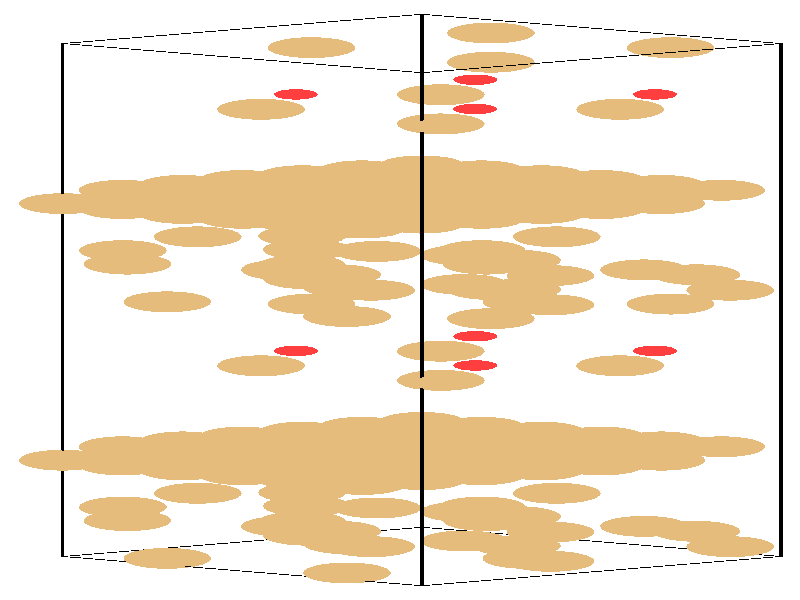 #include "colors.inc"
#include "finish.inc"

global_settings {assumed_gamma 1 max_trace_level 6}
background {color White}
camera {orthographic
  right -24.13*x up 76.08*y
  direction 1.00*z
  location <0,0,50.00> look_at <0,0,0>}
light_source {<  2.00,   3.00,  40.00> color White
  area_light <0.70, 0, 0>, <0, 0.70, 0>, 3, 3
  adaptive 1 jitter}

#declare simple = finish {phong 0.7}
#declare pale = finish {ambient .5 diffuse .85 roughness .001 specular 0.200 }
#declare intermediate = finish {ambient 0.3 diffuse 0.6 specular 0.10 roughness 0.04 }
#declare vmd = finish {ambient .0 diffuse .65 phong 0.1 phong_size 40. specular 0.500 }
#declare jmol = finish {ambient .2 diffuse .6 specular 1 roughness .001 metallic}
#declare ase2 = finish {ambient 0.05 brilliance 3 diffuse 0.6 metallic specular 0.70 roughness 0.04 reflection 0.15}
#declare ase3 = finish {ambient .15 brilliance 2 diffuse .6 metallic specular 1. roughness .001 reflection .0}
#declare glass = finish {ambient .05 diffuse .3 specular 1. roughness .001}
#declare glass2 = finish {ambient .0 diffuse .3 specular 1. reflection .25 roughness .001}
#declare Rcell = 0.050;
#declare Rbond = 0.100;

#macro atom(LOC, R, COL, TRANS, FIN)
  sphere{LOC, R texture{pigment{color COL transmit TRANS} finish{FIN}}}
#end
#macro constrain(LOC, R, COL, TRANS FIN)
union{torus{R, Rcell rotate 45*z texture{pigment{color COL transmit TRANS} finish{FIN}}}
      torus{R, Rcell rotate -45*z texture{pigment{color COL transmit TRANS} finish{FIN}}}
      translate LOC}
#end

cylinder {<-10.17, -32.52, -33.83>, <  0.66, -36.23, -23.65>, Rcell pigment {Black}}
cylinder {<  0.66, -28.82, -44.00>, < 11.49, -32.52, -33.83>, Rcell pigment {Black}}
cylinder {<  0.66,  36.23, -20.33>, < 11.49,  32.52, -10.15>, Rcell pigment {Black}}
cylinder {<-10.17,  32.52, -10.15>, <  0.66,  28.82,   0.03>, Rcell pigment {Black}}
cylinder {<-10.17, -32.52, -33.83>, <  0.66, -28.82, -44.00>, Rcell pigment {Black}}
cylinder {<  0.66, -36.23, -23.65>, < 11.49, -32.52, -33.83>, Rcell pigment {Black}}
cylinder {<  0.66,  28.82,   0.03>, < 11.49,  32.52, -10.15>, Rcell pigment {Black}}
cylinder {<-10.17,  32.52, -10.15>, <  0.66,  36.23, -20.33>, Rcell pigment {Black}}
cylinder {<-10.17, -32.52, -33.83>, <-10.17,  32.52, -10.15>, Rcell pigment {Black}}
cylinder {<  0.66, -36.23, -23.65>, <  0.66,  28.82,   0.03>, Rcell pigment {Black}}
cylinder {< 11.49, -32.52, -33.83>, < 11.49,  32.52, -10.15>, Rcell pigment {Black}}
cylinder {<  0.66, -28.82, -44.00>, <  0.66,  36.23, -20.33>, Rcell pigment {Black}}
atom(<-10.17, -20.31, -29.38>, 1.32, rgb <0.78, 0.50, 0.20>, 0.0, ase3) // #0 
atom(< -8.37, -20.92, -27.68>, 1.32, rgb <0.78, 0.50, 0.20>, 0.0, ase3) // #1 
atom(< -6.56, -21.54, -25.99>, 1.32, rgb <0.78, 0.50, 0.20>, 0.0, ase3) // #2 
atom(< -8.37, -19.69, -31.08>, 1.32, rgb <0.78, 0.50, 0.20>, 0.0, ase3) // #3 
atom(< -6.56, -20.31, -29.38>, 1.32, rgb <0.78, 0.50, 0.20>, 0.0, ase3) // #4 
atom(< -4.76, -20.92, -27.68>, 1.32, rgb <0.78, 0.50, 0.20>, 0.0, ase3) // #5 
atom(< -6.56, -19.07, -32.77>, 1.32, rgb <0.78, 0.50, 0.20>, 0.0, ase3) // #6 
atom(< -4.76, -19.69, -31.08>, 1.32, rgb <0.78, 0.50, 0.20>, 0.0, ase3) // #7 
atom(< -2.95, -20.31, -29.38>, 1.32, rgb <0.78, 0.50, 0.20>, 0.0, ase3) // #8 
atom(< -8.37, -18.61, -28.76>, 1.32, rgb <0.78, 0.50, 0.20>, 0.0, ase3) // #9 
atom(< -6.56, -19.23, -27.07>, 1.32, rgb <0.78, 0.50, 0.20>, 0.0, ase3) // #10 
atom(< -4.76, -19.85, -25.37>, 1.32, rgb <0.78, 0.50, 0.20>, 0.0, ase3) // #11 
atom(< -6.56, -17.99, -30.46>, 1.32, rgb <0.78, 0.50, 0.20>, 0.0, ase3) // #12 
atom(< -4.76, -18.61, -28.76>, 1.32, rgb <0.78, 0.50, 0.20>, 0.0, ase3) // #13 
atom(< -2.95, -19.23, -27.07>, 1.32, rgb <0.78, 0.50, 0.20>, 0.0, ase3) // #14 
atom(< -4.76, -17.38, -32.15>, 1.32, rgb <0.78, 0.50, 0.20>, 0.0, ase3) // #15 
atom(< -2.95, -17.99, -30.46>, 1.32, rgb <0.78, 0.50, 0.20>, 0.0, ase3) // #16 
atom(< -1.14, -18.61, -28.76>, 1.32, rgb <0.78, 0.50, 0.20>, 0.0, ase3) // #17 
atom(< -2.67,  -0.52, -20.83>, 1.32, rgb <0.78, 0.50, 0.20>, 0.0, ase3) // #18 
atom(<  3.81,  -0.23, -19.07>, 1.32, rgb <0.78, 0.50, 0.20>, 0.0, ase3) // #19 
atom(< -0.87,   1.24, -20.60>, 1.32, rgb <0.78, 0.50, 0.20>, 0.0, ase3) // #20 
atom(< -8.36,   6.26, -19.12>, 1.32, rgb <0.78, 0.50, 0.20>, 0.0, ase3) // #21 
atom(< -6.10,   8.01, -15.65>, 1.32, rgb <0.78, 0.50, 0.20>, 0.0, ase3) // #22 
atom(< -2.81,   2.70, -16.32>, 1.32, rgb <0.78, 0.50, 0.20>, 0.0, ase3) // #23 
atom(< -1.89,   3.20, -23.16>, 1.32, rgb <0.78, 0.50, 0.20>, 0.0, ase3) // #24 
atom(<  7.36,   3.82, -20.93>, 1.32, rgb <0.78, 0.50, 0.20>, 0.0, ase3) // #25 
atom(< -4.19,  -8.34, -20.22>, 1.32, rgb <0.78, 0.50, 0.20>, 0.0, ase3) // #26 
atom(<  2.27,  -8.30, -21.79>, 0.66, rgb <1.00, 0.05, 0.05>, 0.0, ase3) // #27 
atom(<  0.93, -22.47, -25.49>, 0.76, rgb <0.56, 0.56, 0.56>, 0.0, ase3) // #28 
atom(<-10.17,  12.22, -17.54>, 1.32, rgb <0.78, 0.50, 0.20>, 0.0, ase3) // #29 
atom(< -8.37,  11.60, -15.85>, 1.32, rgb <0.78, 0.50, 0.20>, 0.0, ase3) // #30 
atom(< -6.56,  10.98, -14.15>, 1.32, rgb <0.78, 0.50, 0.20>, 0.0, ase3) // #31 
atom(< -8.37,  12.83, -19.24>, 1.32, rgb <0.78, 0.50, 0.20>, 0.0, ase3) // #32 
atom(< -6.56,  12.22, -17.54>, 1.32, rgb <0.78, 0.50, 0.20>, 0.0, ase3) // #33 
atom(< -4.76,  11.60, -15.85>, 1.32, rgb <0.78, 0.50, 0.20>, 0.0, ase3) // #34 
atom(< -6.56,  13.45, -20.93>, 1.32, rgb <0.78, 0.50, 0.20>, 0.0, ase3) // #35 
atom(< -4.76,  12.83, -19.24>, 1.32, rgb <0.78, 0.50, 0.20>, 0.0, ase3) // #36 
atom(< -2.95,  12.22, -17.54>, 1.32, rgb <0.78, 0.50, 0.20>, 0.0, ase3) // #37 
atom(< -8.37,  13.91, -16.92>, 1.32, rgb <0.78, 0.50, 0.20>, 0.0, ase3) // #38 
atom(< -6.56,  13.29, -15.23>, 1.32, rgb <0.78, 0.50, 0.20>, 0.0, ase3) // #39 
atom(< -4.76,  12.68, -13.53>, 1.32, rgb <0.78, 0.50, 0.20>, 0.0, ase3) // #40 
atom(< -6.56,  14.53, -18.62>, 1.32, rgb <0.78, 0.50, 0.20>, 0.0, ase3) // #41 
atom(< -4.76,  13.91, -16.92>, 1.32, rgb <0.78, 0.50, 0.20>, 0.0, ase3) // #42 
atom(< -2.95,  13.29, -15.23>, 1.32, rgb <0.78, 0.50, 0.20>, 0.0, ase3) // #43 
atom(< -4.76,  15.15, -20.32>, 1.32, rgb <0.78, 0.50, 0.20>, 0.0, ase3) // #44 
atom(< -2.95,  14.53, -18.62>, 1.32, rgb <0.78, 0.50, 0.20>, 0.0, ase3) // #45 
atom(< -1.14,  13.91, -16.92>, 1.32, rgb <0.78, 0.50, 0.20>, 0.0, ase3) // #46 
atom(< -2.67,  32.00,  -8.99>, 1.32, rgb <0.78, 0.50, 0.20>, 0.0, ase3) // #47 
atom(<  3.81, -32.76, -30.90>, 1.32, rgb <0.78, 0.50, 0.20>, 0.0, ase3) // #48 
atom(< -0.87, -31.28, -32.44>, 1.32, rgb <0.78, 0.50, 0.20>, 0.0, ase3) // #49 
atom(< -8.36, -26.26, -30.96>, 1.32, rgb <0.78, 0.50, 0.20>, 0.0, ase3) // #50 
atom(< -6.10, -24.51, -27.48>, 1.32, rgb <0.78, 0.50, 0.20>, 0.0, ase3) // #51 
atom(< -2.81, -29.82, -28.16>, 1.32, rgb <0.78, 0.50, 0.20>, 0.0, ase3) // #52 
atom(< -1.89, -29.33, -35.00>, 1.32, rgb <0.78, 0.50, 0.20>, 0.0, ase3) // #53 
atom(<  7.36, -28.70, -32.76>, 1.32, rgb <0.78, 0.50, 0.20>, 0.0, ase3) // #54 
atom(< -4.19,  24.18,  -8.38>, 1.32, rgb <0.78, 0.50, 0.20>, 0.0, ase3) // #55 
atom(<  2.27,  24.22,  -9.95>, 0.66, rgb <1.00, 0.05, 0.05>, 0.0, ase3) // #56 
atom(<  0.93,  10.06, -13.65>, 0.76, rgb <0.56, 0.56, 0.56>, 0.0, ase3) // #57 
atom(< -4.76, -18.45, -34.47>, 1.32, rgb <0.78, 0.50, 0.20>, 0.0, ase3) // #58 
atom(< -2.95, -19.07, -32.77>, 1.32, rgb <0.78, 0.50, 0.20>, 0.0, ase3) // #59 
atom(< -1.15, -19.69, -31.08>, 1.32, rgb <0.78, 0.50, 0.20>, 0.0, ase3) // #60 
atom(< -2.95, -17.84, -36.16>, 1.32, rgb <0.78, 0.50, 0.20>, 0.0, ase3) // #61 
atom(< -1.15, -18.45, -34.47>, 1.32, rgb <0.78, 0.50, 0.20>, 0.0, ase3) // #62 
atom(<  0.66, -19.07, -32.77>, 1.32, rgb <0.78, 0.50, 0.20>, 0.0, ase3) // #63 
atom(< -1.15, -17.22, -37.86>, 1.32, rgb <0.78, 0.50, 0.20>, 0.0, ase3) // #64 
atom(<  0.66, -17.84, -36.16>, 1.32, rgb <0.78, 0.50, 0.20>, 0.0, ase3) // #65 
atom(<  2.46, -18.45, -34.47>, 1.32, rgb <0.78, 0.50, 0.20>, 0.0, ase3) // #66 
atom(< -2.95, -16.76, -33.85>, 1.32, rgb <0.78, 0.50, 0.20>, 0.0, ase3) // #67 
atom(< -1.15, -17.38, -32.15>, 1.32, rgb <0.78, 0.50, 0.20>, 0.0, ase3) // #68 
atom(<  0.66, -17.99, -30.46>, 1.32, rgb <0.78, 0.50, 0.20>, 0.0, ase3) // #69 
atom(< -1.15, -16.14, -35.55>, 1.32, rgb <0.78, 0.50, 0.20>, 0.0, ase3) // #70 
atom(<  0.66, -16.76, -33.85>, 1.32, rgb <0.78, 0.50, 0.20>, 0.0, ase3) // #71 
atom(<  2.46, -17.38, -32.15>, 1.32, rgb <0.78, 0.50, 0.20>, 0.0, ase3) // #72 
atom(<  0.66, -15.52, -37.24>, 1.32, rgb <0.78, 0.50, 0.20>, 0.0, ase3) // #73 
atom(<  2.46, -16.14, -35.55>, 1.32, rgb <0.78, 0.50, 0.20>, 0.0, ase3) // #74 
atom(<  4.27, -16.76, -33.85>, 1.32, rgb <0.78, 0.50, 0.20>, 0.0, ase3) // #75 
atom(<  2.74,   1.33, -25.92>, 1.32, rgb <0.78, 0.50, 0.20>, 0.0, ase3) // #76 
atom(< -1.60,  -2.09, -13.98>, 1.32, rgb <0.78, 0.50, 0.20>, 0.0, ase3) // #77 
atom(<  4.54,   3.09, -25.69>, 1.32, rgb <0.78, 0.50, 0.20>, 0.0, ase3) // #78 
atom(< -2.95,   8.11, -24.21>, 1.32, rgb <0.78, 0.50, 0.20>, 0.0, ase3) // #79 
atom(< -0.69,   9.86, -20.74>, 1.32, rgb <0.78, 0.50, 0.20>, 0.0, ase3) // #80 
atom(<  2.61,   4.55, -21.41>, 1.32, rgb <0.78, 0.50, 0.20>, 0.0, ase3) // #81 
atom(<  3.53,   5.05, -28.25>, 1.32, rgb <0.78, 0.50, 0.20>, 0.0, ase3) // #82 
atom(<  1.94,   1.97, -15.84>, 1.32, rgb <0.78, 0.50, 0.20>, 0.0, ase3) // #83 
atom(<  1.23,  -6.49, -25.31>, 1.32, rgb <0.78, 0.50, 0.20>, 0.0, ase3) // #84 
atom(<  7.69,  -6.45, -26.88>, 0.66, rgb <1.00, 0.05, 0.05>, 0.0, ase3) // #85 
atom(<  6.35, -20.62, -30.58>, 0.76, rgb <0.56, 0.56, 0.56>, 0.0, ase3) // #86 
atom(< -4.76,  14.07, -22.63>, 1.32, rgb <0.78, 0.50, 0.20>, 0.0, ase3) // #87 
atom(< -2.95,  13.45, -20.93>, 1.32, rgb <0.78, 0.50, 0.20>, 0.0, ase3) // #88 
atom(< -1.15,  12.83, -19.24>, 1.32, rgb <0.78, 0.50, 0.20>, 0.0, ase3) // #89 
atom(< -2.95,  14.69, -24.33>, 1.32, rgb <0.78, 0.50, 0.20>, 0.0, ase3) // #90 
atom(< -1.15,  14.07, -22.63>, 1.32, rgb <0.78, 0.50, 0.20>, 0.0, ase3) // #91 
atom(<  0.66,  13.45, -20.93>, 1.32, rgb <0.78, 0.50, 0.20>, 0.0, ase3) // #92 
atom(< -1.15,  15.30, -26.02>, 1.32, rgb <0.78, 0.50, 0.20>, 0.0, ase3) // #93 
atom(<  0.66,  14.69, -24.33>, 1.32, rgb <0.78, 0.50, 0.20>, 0.0, ase3) // #94 
atom(<  2.46,  14.07, -22.63>, 1.32, rgb <0.78, 0.50, 0.20>, 0.0, ase3) // #95 
atom(< -2.95,  15.76, -22.01>, 1.32, rgb <0.78, 0.50, 0.20>, 0.0, ase3) // #96 
atom(< -1.15,  15.15, -20.32>, 1.32, rgb <0.78, 0.50, 0.20>, 0.0, ase3) // #97 
atom(<  0.66,  14.53, -18.62>, 1.32, rgb <0.78, 0.50, 0.20>, 0.0, ase3) // #98 
atom(< -1.15,  16.38, -23.71>, 1.32, rgb <0.78, 0.50, 0.20>, 0.0, ase3) // #99 
atom(<  0.66,  15.76, -22.01>, 1.32, rgb <0.78, 0.50, 0.20>, 0.0, ase3) // #100 
atom(<  2.46,  15.15, -20.32>, 1.32, rgb <0.78, 0.50, 0.20>, 0.0, ase3) // #101 
atom(<  0.66,  17.00, -25.41>, 1.32, rgb <0.78, 0.50, 0.20>, 0.0, ase3) // #102 
atom(<  2.46,  16.38, -23.71>, 1.32, rgb <0.78, 0.50, 0.20>, 0.0, ase3) // #103 
atom(<  4.27,  15.76, -22.01>, 1.32, rgb <0.78, 0.50, 0.20>, 0.0, ase3) // #104 
atom(<  2.74,  33.85, -14.08>, 1.32, rgb <0.78, 0.50, 0.20>, 0.0, ase3) // #105 
atom(< -1.60, -34.61, -25.81>, 1.32, rgb <0.78, 0.50, 0.20>, 0.0, ase3) // #106 
atom(<  4.54, -29.43, -37.53>, 1.32, rgb <0.78, 0.50, 0.20>, 0.0, ase3) // #107 
atom(< -2.95, -24.41, -36.05>, 1.32, rgb <0.78, 0.50, 0.20>, 0.0, ase3) // #108 
atom(< -0.69, -22.66, -32.57>, 1.32, rgb <0.78, 0.50, 0.20>, 0.0, ase3) // #109 
atom(<  2.61, -27.97, -33.25>, 1.32, rgb <0.78, 0.50, 0.20>, 0.0, ase3) // #110 
atom(<  3.53, -27.47, -40.09>, 1.32, rgb <0.78, 0.50, 0.20>, 0.0, ase3) // #111 
atom(<  1.94, -30.55, -27.67>, 1.32, rgb <0.78, 0.50, 0.20>, 0.0, ase3) // #112 
atom(<  1.23,  26.03, -13.47>, 1.32, rgb <0.78, 0.50, 0.20>, 0.0, ase3) // #113 
atom(<  7.69,  26.07, -15.04>, 0.66, rgb <1.00, 0.05, 0.05>, 0.0, ase3) // #114 
atom(<  6.35,  11.91, -18.74>, 0.76, rgb <0.56, 0.56, 0.56>, 0.0, ase3) // #115 
atom(< -4.76, -22.16, -24.29>, 1.32, rgb <0.78, 0.50, 0.20>, 0.0, ase3) // #116 
atom(< -2.95, -22.78, -22.59>, 1.32, rgb <0.78, 0.50, 0.20>, 0.0, ase3) // #117 
atom(< -1.14, -23.39, -20.90>, 1.32, rgb <0.78, 0.50, 0.20>, 0.0, ase3) // #118 
atom(< -2.95, -21.54, -25.99>, 1.32, rgb <0.78, 0.50, 0.20>, 0.0, ase3) // #119 
atom(< -1.15, -22.16, -24.29>, 1.32, rgb <0.78, 0.50, 0.20>, 0.0, ase3) // #120 
atom(<  0.66, -22.78, -22.59>, 1.32, rgb <0.78, 0.50, 0.20>, 0.0, ase3) // #121 
atom(< -1.15, -20.92, -27.68>, 1.32, rgb <0.78, 0.50, 0.20>, 0.0, ase3) // #122 
atom(<  0.66, -21.54, -25.99>, 1.32, rgb <0.78, 0.50, 0.20>, 0.0, ase3) // #123 
atom(<  2.46, -22.16, -24.29>, 1.32, rgb <0.78, 0.50, 0.20>, 0.0, ase3) // #124 
atom(< -2.95, -20.46, -23.67>, 1.32, rgb <0.78, 0.50, 0.20>, 0.0, ase3) // #125 
atom(< -1.15, -21.08, -21.98>, 1.32, rgb <0.78, 0.50, 0.20>, 0.0, ase3) // #126 
atom(<  0.66, -21.70, -20.28>, 1.32, rgb <0.78, 0.50, 0.20>, 0.0, ase3) // #127 
atom(< -1.15, -19.85, -25.37>, 1.32, rgb <0.78, 0.50, 0.20>, 0.0, ase3) // #128 
atom(<  0.66, -20.46, -23.67>, 1.32, rgb <0.78, 0.50, 0.20>, 0.0, ase3) // #129 
atom(<  2.46, -21.08, -21.98>, 1.32, rgb <0.78, 0.50, 0.20>, 0.0, ase3) // #130 
atom(<  0.66, -19.23, -27.07>, 1.32, rgb <0.78, 0.50, 0.20>, 0.0, ase3) // #131 
atom(<  2.46, -19.85, -25.37>, 1.32, rgb <0.78, 0.50, 0.20>, 0.0, ase3) // #132 
atom(<  4.27, -20.46, -23.67>, 1.32, rgb <0.78, 0.50, 0.20>, 0.0, ase3) // #133 
atom(<  2.74,  -2.37, -15.74>, 1.32, rgb <0.78, 0.50, 0.20>, 0.0, ase3) // #134 
atom(< -1.60,   1.62, -24.15>, 1.32, rgb <0.78, 0.50, 0.20>, 0.0, ase3) // #135 
atom(<  4.54,  -0.61, -15.51>, 1.32, rgb <0.78, 0.50, 0.20>, 0.0, ase3) // #136 
atom(< -2.95,   4.41, -14.04>, 1.32, rgb <0.78, 0.50, 0.20>, 0.0, ase3) // #137 
atom(< -0.69,   6.16, -10.56>, 1.32, rgb <0.78, 0.50, 0.20>, 0.0, ase3) // #138 
atom(< -8.22,   4.55, -21.41>, 1.32, rgb <0.78, 0.50, 0.20>, 0.0, ase3) // #139 
atom(<  3.53,   1.34, -18.07>, 1.32, rgb <0.78, 0.50, 0.20>, 0.0, ase3) // #140 
atom(<  1.94,   5.68, -26.01>, 1.32, rgb <0.78, 0.50, 0.20>, 0.0, ase3) // #141 
atom(<  1.23, -10.19, -15.13>, 1.32, rgb <0.78, 0.50, 0.20>, 0.0, ase3) // #142 
atom(< -3.14,  -6.45, -26.88>, 0.66, rgb <1.00, 0.05, 0.05>, 0.0, ase3) // #143 
atom(< -4.48, -20.62, -30.58>, 0.76, rgb <0.56, 0.56, 0.56>, 0.0, ase3) // #144 
atom(< -4.76,  10.36, -12.45>, 1.32, rgb <0.78, 0.50, 0.20>, 0.0, ase3) // #145 
atom(< -2.95,   9.75, -10.76>, 1.32, rgb <0.78, 0.50, 0.20>, 0.0, ase3) // #146 
atom(< -1.14,   9.13,  -9.06>, 1.32, rgb <0.78, 0.50, 0.20>, 0.0, ase3) // #147 
atom(< -2.95,  10.98, -14.15>, 1.32, rgb <0.78, 0.50, 0.20>, 0.0, ase3) // #148 
atom(< -1.15,  10.36, -12.45>, 1.32, rgb <0.78, 0.50, 0.20>, 0.0, ase3) // #149 
atom(<  0.66,   9.75, -10.76>, 1.32, rgb <0.78, 0.50, 0.20>, 0.0, ase3) // #150 
atom(< -1.15,  11.60, -15.85>, 1.32, rgb <0.78, 0.50, 0.20>, 0.0, ase3) // #151 
atom(<  0.66,  10.98, -14.15>, 1.32, rgb <0.78, 0.50, 0.20>, 0.0, ase3) // #152 
atom(<  2.46,  10.36, -12.45>, 1.32, rgb <0.78, 0.50, 0.20>, 0.0, ase3) // #153 
atom(< -2.95,  12.06, -11.84>, 1.32, rgb <0.78, 0.50, 0.20>, 0.0, ase3) // #154 
atom(< -1.15,  11.44, -10.14>, 1.32, rgb <0.78, 0.50, 0.20>, 0.0, ase3) // #155 
atom(<  0.66,  10.83,  -8.44>, 1.32, rgb <0.78, 0.50, 0.20>, 0.0, ase3) // #156 
atom(< -1.15,  12.68, -13.53>, 1.32, rgb <0.78, 0.50, 0.20>, 0.0, ase3) // #157 
atom(<  0.66,  12.06, -11.84>, 1.32, rgb <0.78, 0.50, 0.20>, 0.0, ase3) // #158 
atom(<  2.46,  11.44, -10.14>, 1.32, rgb <0.78, 0.50, 0.20>, 0.0, ase3) // #159 
atom(<  0.66,  13.29, -15.23>, 1.32, rgb <0.78, 0.50, 0.20>, 0.0, ase3) // #160 
atom(<  2.46,  12.68, -13.53>, 1.32, rgb <0.78, 0.50, 0.20>, 0.0, ase3) // #161 
atom(<  4.27,  12.06, -11.84>, 1.32, rgb <0.78, 0.50, 0.20>, 0.0, ase3) // #162 
atom(<  2.74,  30.15,  -3.90>, 1.32, rgb <0.78, 0.50, 0.20>, 0.0, ase3) // #163 
atom(< -1.60, -30.91, -35.99>, 1.32, rgb <0.78, 0.50, 0.20>, 0.0, ase3) // #164 
atom(<  4.54, -33.14, -27.35>, 1.32, rgb <0.78, 0.50, 0.20>, 0.0, ase3) // #165 
atom(< -2.95, -28.11, -25.87>, 1.32, rgb <0.78, 0.50, 0.20>, 0.0, ase3) // #166 
atom(< -0.69, -26.37, -22.40>, 1.32, rgb <0.78, 0.50, 0.20>, 0.0, ase3) // #167 
atom(< -8.22, -27.97, -33.25>, 1.32, rgb <0.78, 0.50, 0.20>, 0.0, ase3) // #168 
atom(<  3.53, -31.18, -29.91>, 1.32, rgb <0.78, 0.50, 0.20>, 0.0, ase3) // #169 
atom(<  1.94, -26.85, -37.85>, 1.32, rgb <0.78, 0.50, 0.20>, 0.0, ase3) // #170 
atom(<  1.23,  22.33,  -3.29>, 1.32, rgb <0.78, 0.50, 0.20>, 0.0, ase3) // #171 
atom(< -3.14,  26.07, -15.04>, 0.66, rgb <1.00, 0.05, 0.05>, 0.0, ase3) // #172 
atom(< -4.48,  11.91, -18.74>, 0.76, rgb <0.56, 0.56, 0.56>, 0.0, ase3) // #173 
atom(<  0.66, -20.31, -29.38>, 1.32, rgb <0.78, 0.50, 0.20>, 0.0, ase3) // #174 
atom(<  2.46, -20.92, -27.68>, 1.32, rgb <0.78, 0.50, 0.20>, 0.0, ase3) // #175 
atom(<  4.27, -21.54, -25.99>, 1.32, rgb <0.78, 0.50, 0.20>, 0.0, ase3) // #176 
atom(<  2.46, -19.69, -31.08>, 1.32, rgb <0.78, 0.50, 0.20>, 0.0, ase3) // #177 
atom(<  4.27, -20.31, -29.38>, 1.32, rgb <0.78, 0.50, 0.20>, 0.0, ase3) // #178 
atom(<  6.07, -20.92, -27.68>, 1.32, rgb <0.78, 0.50, 0.20>, 0.0, ase3) // #179 
atom(<  4.27, -19.07, -32.77>, 1.32, rgb <0.78, 0.50, 0.20>, 0.0, ase3) // #180 
atom(<  6.07, -19.69, -31.08>, 1.32, rgb <0.78, 0.50, 0.20>, 0.0, ase3) // #181 
atom(<  7.88, -20.31, -29.38>, 1.32, rgb <0.78, 0.50, 0.20>, 0.0, ase3) // #182 
atom(<  2.46, -18.61, -28.76>, 1.32, rgb <0.78, 0.50, 0.20>, 0.0, ase3) // #183 
atom(<  4.27, -19.23, -27.07>, 1.32, rgb <0.78, 0.50, 0.20>, 0.0, ase3) // #184 
atom(<  6.07, -19.85, -25.37>, 1.32, rgb <0.78, 0.50, 0.20>, 0.0, ase3) // #185 
atom(<  4.27, -17.99, -30.46>, 1.32, rgb <0.78, 0.50, 0.20>, 0.0, ase3) // #186 
atom(<  6.07, -18.61, -28.76>, 1.32, rgb <0.78, 0.50, 0.20>, 0.0, ase3) // #187 
atom(<  7.88, -19.23, -27.07>, 1.32, rgb <0.78, 0.50, 0.20>, 0.0, ase3) // #188 
atom(<  6.07, -17.38, -32.15>, 1.32, rgb <0.78, 0.50, 0.20>, 0.0, ase3) // #189 
atom(<  7.88, -17.99, -30.46>, 1.32, rgb <0.78, 0.50, 0.20>, 0.0, ase3) // #190 
atom(<  9.69, -18.61, -28.76>, 1.32, rgb <0.78, 0.50, 0.20>, 0.0, ase3) // #191 
atom(<  8.16,  -0.52, -20.83>, 1.32, rgb <0.78, 0.50, 0.20>, 0.0, ase3) // #192 
atom(< -7.02,  -0.23, -19.07>, 1.32, rgb <0.78, 0.50, 0.20>, 0.0, ase3) // #193 
atom(<  9.96,   1.24, -20.60>, 1.32, rgb <0.78, 0.50, 0.20>, 0.0, ase3) // #194 
atom(<  2.47,   6.26, -19.12>, 1.32, rgb <0.78, 0.50, 0.20>, 0.0, ase3) // #195 
atom(<  4.73,   8.01, -15.65>, 1.32, rgb <0.78, 0.50, 0.20>, 0.0, ase3) // #196 
atom(< -2.81,   6.40, -26.50>, 1.32, rgb <0.78, 0.50, 0.20>, 0.0, ase3) // #197 
atom(<  8.94,   3.20, -23.16>, 1.32, rgb <0.78, 0.50, 0.20>, 0.0, ase3) // #198 
atom(< -3.47,   3.82, -20.93>, 1.32, rgb <0.78, 0.50, 0.20>, 0.0, ase3) // #199 
atom(<  6.64,  -8.34, -20.22>, 1.32, rgb <0.78, 0.50, 0.20>, 0.0, ase3) // #200 
atom(<  2.27,  -4.60, -31.97>, 0.66, rgb <1.00, 0.05, 0.05>, 0.0, ase3) // #201 
atom(<  0.93, -18.76, -35.66>, 0.76, rgb <0.56, 0.56, 0.56>, 0.0, ase3) // #202 
atom(<  0.66,  12.22, -17.54>, 1.32, rgb <0.78, 0.50, 0.20>, 0.0, ase3) // #203 
atom(<  2.46,  11.60, -15.85>, 1.32, rgb <0.78, 0.50, 0.20>, 0.0, ase3) // #204 
atom(<  4.27,  10.98, -14.15>, 1.32, rgb <0.78, 0.50, 0.20>, 0.0, ase3) // #205 
atom(<  2.46,  12.83, -19.24>, 1.32, rgb <0.78, 0.50, 0.20>, 0.0, ase3) // #206 
atom(<  4.27,  12.22, -17.54>, 1.32, rgb <0.78, 0.50, 0.20>, 0.0, ase3) // #207 
atom(<  6.07,  11.60, -15.85>, 1.32, rgb <0.78, 0.50, 0.20>, 0.0, ase3) // #208 
atom(<  4.27,  13.45, -20.93>, 1.32, rgb <0.78, 0.50, 0.20>, 0.0, ase3) // #209 
atom(<  6.07,  12.83, -19.24>, 1.32, rgb <0.78, 0.50, 0.20>, 0.0, ase3) // #210 
atom(<  7.88,  12.22, -17.54>, 1.32, rgb <0.78, 0.50, 0.20>, 0.0, ase3) // #211 
atom(<  2.46,  13.91, -16.92>, 1.32, rgb <0.78, 0.50, 0.20>, 0.0, ase3) // #212 
atom(<  4.27,  13.29, -15.23>, 1.32, rgb <0.78, 0.50, 0.20>, 0.0, ase3) // #213 
atom(<  6.07,  12.68, -13.53>, 1.32, rgb <0.78, 0.50, 0.20>, 0.0, ase3) // #214 
atom(<  4.27,  14.53, -18.62>, 1.32, rgb <0.78, 0.50, 0.20>, 0.0, ase3) // #215 
atom(<  6.07,  13.91, -16.92>, 1.32, rgb <0.78, 0.50, 0.20>, 0.0, ase3) // #216 
atom(<  7.88,  13.29, -15.23>, 1.32, rgb <0.78, 0.50, 0.20>, 0.0, ase3) // #217 
atom(<  6.07,  15.15, -20.32>, 1.32, rgb <0.78, 0.50, 0.20>, 0.0, ase3) // #218 
atom(<  7.88,  14.53, -18.62>, 1.32, rgb <0.78, 0.50, 0.20>, 0.0, ase3) // #219 
atom(<  9.69,  13.91, -16.92>, 1.32, rgb <0.78, 0.50, 0.20>, 0.0, ase3) // #220 
atom(<  8.16,  32.00,  -8.99>, 1.32, rgb <0.78, 0.50, 0.20>, 0.0, ase3) // #221 
atom(< -7.02, -32.76, -30.90>, 1.32, rgb <0.78, 0.50, 0.20>, 0.0, ase3) // #222 
atom(<  9.96, -31.28, -32.44>, 1.32, rgb <0.78, 0.50, 0.20>, 0.0, ase3) // #223 
atom(<  2.47, -26.26, -30.96>, 1.32, rgb <0.78, 0.50, 0.20>, 0.0, ase3) // #224 
atom(<  4.73, -24.51, -27.48>, 1.32, rgb <0.78, 0.50, 0.20>, 0.0, ase3) // #225 
atom(< -2.81, -26.12, -38.34>, 1.32, rgb <0.78, 0.50, 0.20>, 0.0, ase3) // #226 
atom(<  8.94, -29.33, -35.00>, 1.32, rgb <0.78, 0.50, 0.20>, 0.0, ase3) // #227 
atom(< -3.47, -28.70, -32.76>, 1.32, rgb <0.78, 0.50, 0.20>, 0.0, ase3) // #228 
atom(<  6.64,  24.18,  -8.38>, 1.32, rgb <0.78, 0.50, 0.20>, 0.0, ase3) // #229 
atom(<  2.27,  27.93, -20.13>, 0.66, rgb <1.00, 0.05, 0.05>, 0.0, ase3) // #230 
atom(<  0.93,  13.76, -23.83>, 0.76, rgb <0.56, 0.56, 0.56>, 0.0, ase3) // #231 
